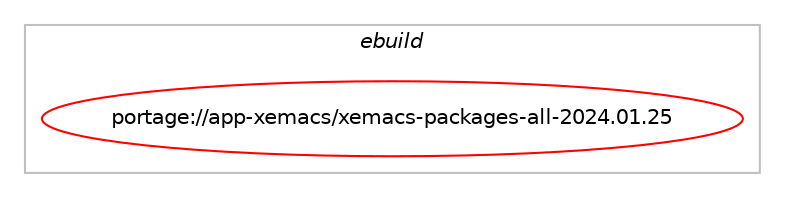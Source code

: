 digraph prolog {

# *************
# Graph options
# *************

newrank=true;
concentrate=true;
compound=true;
graph [rankdir=LR,fontname=Helvetica,fontsize=10,ranksep=1.5];#, ranksep=2.5, nodesep=0.2];
edge  [arrowhead=vee];
node  [fontname=Helvetica,fontsize=10];

# **********
# The ebuild
# **********

subgraph cluster_leftcol {
color=gray;
label=<<i>ebuild</i>>;
id [label="portage://app-xemacs/xemacs-packages-all-2024.01.25", color=red, width=4, href="../app-xemacs/xemacs-packages-all-2024.01.25.svg"];
}

# ****************
# The dependencies
# ****************

subgraph cluster_midcol {
color=gray;
label=<<i>dependencies</i>>;
subgraph cluster_compile {
fillcolor="#eeeeee";
style=filled;
label=<<i>compile</i>>;
}
subgraph cluster_compileandrun {
fillcolor="#eeeeee";
style=filled;
label=<<i>compile and run</i>>;
}
subgraph cluster_run {
fillcolor="#eeeeee";
style=filled;
label=<<i>run</i>>;
# *** BEGIN UNKNOWN DEPENDENCY TYPE (TODO) ***
# id -> equal(package_dependency(portage://app-xemacs/xemacs-packages-all-2024.01.25,run,no,app-xemacs,ada,greaterequal,[1.16,,,1.16],[],[]))
# *** END UNKNOWN DEPENDENCY TYPE (TODO) ***

# *** BEGIN UNKNOWN DEPENDENCY TYPE (TODO) ***
# id -> equal(package_dependency(portage://app-xemacs/xemacs-packages-all-2024.01.25,run,no,app-xemacs,apel,greaterequal,[1.36,,,1.36],[],[]))
# *** END UNKNOWN DEPENDENCY TYPE (TODO) ***

# *** BEGIN UNKNOWN DEPENDENCY TYPE (TODO) ***
# id -> equal(package_dependency(portage://app-xemacs/xemacs-packages-all-2024.01.25,run,no,app-xemacs,auctex,greaterequal,[1.58,,,1.58],[],[]))
# *** END UNKNOWN DEPENDENCY TYPE (TODO) ***

# *** BEGIN UNKNOWN DEPENDENCY TYPE (TODO) ***
# id -> equal(package_dependency(portage://app-xemacs/xemacs-packages-all-2024.01.25,run,no,app-xemacs,bbdb,greaterequal,[1.35,,,1.35],[],[]))
# *** END UNKNOWN DEPENDENCY TYPE (TODO) ***

# *** BEGIN UNKNOWN DEPENDENCY TYPE (TODO) ***
# id -> equal(package_dependency(portage://app-xemacs/xemacs-packages-all-2024.01.25,run,no,app-xemacs,build,greaterequal,[1.18,,,1.18],[],[]))
# *** END UNKNOWN DEPENDENCY TYPE (TODO) ***

# *** BEGIN UNKNOWN DEPENDENCY TYPE (TODO) ***
# id -> equal(package_dependency(portage://app-xemacs/xemacs-packages-all-2024.01.25,run,no,app-xemacs,c-support,greaterequal,[1.24,,,1.24],[],[]))
# *** END UNKNOWN DEPENDENCY TYPE (TODO) ***

# *** BEGIN UNKNOWN DEPENDENCY TYPE (TODO) ***
# id -> equal(package_dependency(portage://app-xemacs/xemacs-packages-all-2024.01.25,run,no,app-xemacs,calc,greaterequal,[1.28,,,1.28],[],[]))
# *** END UNKNOWN DEPENDENCY TYPE (TODO) ***

# *** BEGIN UNKNOWN DEPENDENCY TYPE (TODO) ***
# id -> equal(package_dependency(portage://app-xemacs/xemacs-packages-all-2024.01.25,run,no,app-xemacs,calendar,greaterequal,[1.42,,,1.42],[],[]))
# *** END UNKNOWN DEPENDENCY TYPE (TODO) ***

# *** BEGIN UNKNOWN DEPENDENCY TYPE (TODO) ***
# id -> equal(package_dependency(portage://app-xemacs/xemacs-packages-all-2024.01.25,run,no,app-xemacs,cc-mode,greaterequal,[1.99,,,1.99],[],[]))
# *** END UNKNOWN DEPENDENCY TYPE (TODO) ***

# *** BEGIN UNKNOWN DEPENDENCY TYPE (TODO) ***
# id -> equal(package_dependency(portage://app-xemacs/xemacs-packages-all-2024.01.25,run,no,app-xemacs,cedet-common,greaterequal,[1.03,,,1.03],[],[]))
# *** END UNKNOWN DEPENDENCY TYPE (TODO) ***

# *** BEGIN UNKNOWN DEPENDENCY TYPE (TODO) ***
# id -> equal(package_dependency(portage://app-xemacs/xemacs-packages-all-2024.01.25,run,no,app-xemacs,clearcase,greaterequal,[1.12,,,1.12],[],[]))
# *** END UNKNOWN DEPENDENCY TYPE (TODO) ***

# *** BEGIN UNKNOWN DEPENDENCY TYPE (TODO) ***
# id -> equal(package_dependency(portage://app-xemacs/xemacs-packages-all-2024.01.25,run,no,app-xemacs,cogre,greaterequal,[1.04,,,1.04],[],[]))
# *** END UNKNOWN DEPENDENCY TYPE (TODO) ***

# *** BEGIN UNKNOWN DEPENDENCY TYPE (TODO) ***
# id -> equal(package_dependency(portage://app-xemacs/xemacs-packages-all-2024.01.25,run,no,app-xemacs,cookie,greaterequal,[1.17,,,1.17],[],[]))
# *** END UNKNOWN DEPENDENCY TYPE (TODO) ***

# *** BEGIN UNKNOWN DEPENDENCY TYPE (TODO) ***
# id -> equal(package_dependency(portage://app-xemacs/xemacs-packages-all-2024.01.25,run,no,app-xemacs,crisp,greaterequal,[1.17,,,1.17],[],[]))
# *** END UNKNOWN DEPENDENCY TYPE (TODO) ***

# *** BEGIN UNKNOWN DEPENDENCY TYPE (TODO) ***
# id -> equal(package_dependency(portage://app-xemacs/xemacs-packages-all-2024.01.25,run,no,app-xemacs,debug,greaterequal,[1.21,,,1.21],[],[]))
# *** END UNKNOWN DEPENDENCY TYPE (TODO) ***

# *** BEGIN UNKNOWN DEPENDENCY TYPE (TODO) ***
# id -> equal(package_dependency(portage://app-xemacs/xemacs-packages-all-2024.01.25,run,no,app-xemacs,dictionary,greaterequal,[1.18,,,1.18],[],[]))
# *** END UNKNOWN DEPENDENCY TYPE (TODO) ***

# *** BEGIN UNKNOWN DEPENDENCY TYPE (TODO) ***
# id -> equal(package_dependency(portage://app-xemacs/xemacs-packages-all-2024.01.25,run,no,app-xemacs,dired,greaterequal,[1.22,,,1.22],[],[]))
# *** END UNKNOWN DEPENDENCY TYPE (TODO) ***

# *** BEGIN UNKNOWN DEPENDENCY TYPE (TODO) ***
# id -> equal(package_dependency(portage://app-xemacs/xemacs-packages-all-2024.01.25,run,no,app-xemacs,docbookide,greaterequal,[0.10,,,0.10],[],[]))
# *** END UNKNOWN DEPENDENCY TYPE (TODO) ***

# *** BEGIN UNKNOWN DEPENDENCY TYPE (TODO) ***
# id -> equal(package_dependency(portage://app-xemacs/xemacs-packages-all-2024.01.25,run,no,app-xemacs,easypg,greaterequal,[1.05,,,1.05],[],[]))
# *** END UNKNOWN DEPENDENCY TYPE (TODO) ***

# *** BEGIN UNKNOWN DEPENDENCY TYPE (TODO) ***
# id -> equal(package_dependency(portage://app-xemacs/xemacs-packages-all-2024.01.25,run,no,app-xemacs,ecb,greaterequal,[1.26,,,1.26],[],[]))
# *** END UNKNOWN DEPENDENCY TYPE (TODO) ***

# *** BEGIN UNKNOWN DEPENDENCY TYPE (TODO) ***
# id -> equal(package_dependency(portage://app-xemacs/xemacs-packages-all-2024.01.25,run,no,app-xemacs,ecrypto,greaterequal,[0.23,,,0.23],[],[]))
# *** END UNKNOWN DEPENDENCY TYPE (TODO) ***

# *** BEGIN UNKNOWN DEPENDENCY TYPE (TODO) ***
# id -> equal(package_dependency(portage://app-xemacs/xemacs-packages-all-2024.01.25,run,no,app-xemacs,ede,greaterequal,[1.07,,,1.07],[],[]))
# *** END UNKNOWN DEPENDENCY TYPE (TODO) ***

# *** BEGIN UNKNOWN DEPENDENCY TYPE (TODO) ***
# id -> equal(package_dependency(portage://app-xemacs/xemacs-packages-all-2024.01.25,run,no,app-xemacs,edebug,greaterequal,[1.24,,,1.24],[],[]))
# *** END UNKNOWN DEPENDENCY TYPE (TODO) ***

# *** BEGIN UNKNOWN DEPENDENCY TYPE (TODO) ***
# id -> equal(package_dependency(portage://app-xemacs/xemacs-packages-all-2024.01.25,run,no,app-xemacs,edict,greaterequal,[1.19,,,1.19],[],[]))
# *** END UNKNOWN DEPENDENCY TYPE (TODO) ***

# *** BEGIN UNKNOWN DEPENDENCY TYPE (TODO) ***
# id -> equal(package_dependency(portage://app-xemacs/xemacs-packages-all-2024.01.25,run,no,app-xemacs,ediff,greaterequal,[1.84,,,1.84],[],[]))
# *** END UNKNOWN DEPENDENCY TYPE (TODO) ***

# *** BEGIN UNKNOWN DEPENDENCY TYPE (TODO) ***
# id -> equal(package_dependency(portage://app-xemacs/xemacs-packages-all-2024.01.25,run,no,app-xemacs,edit-utils,greaterequal,[2.59,,,2.59],[],[]))
# *** END UNKNOWN DEPENDENCY TYPE (TODO) ***

# *** BEGIN UNKNOWN DEPENDENCY TYPE (TODO) ***
# id -> equal(package_dependency(portage://app-xemacs/xemacs-packages-all-2024.01.25,run,no,app-xemacs,edt,greaterequal,[1.16,,,1.16],[],[]))
# *** END UNKNOWN DEPENDENCY TYPE (TODO) ***

# *** BEGIN UNKNOWN DEPENDENCY TYPE (TODO) ***
# id -> equal(package_dependency(portage://app-xemacs/xemacs-packages-all-2024.01.25,run,no,app-xemacs,efs,greaterequal,[1.37,,,1.37],[],[]))
# *** END UNKNOWN DEPENDENCY TYPE (TODO) ***

# *** BEGIN UNKNOWN DEPENDENCY TYPE (TODO) ***
# id -> equal(package_dependency(portage://app-xemacs/xemacs-packages-all-2024.01.25,run,no,app-xemacs,egg-its,greaterequal,[1.29,,,1.29],[],[]))
# *** END UNKNOWN DEPENDENCY TYPE (TODO) ***

# *** BEGIN UNKNOWN DEPENDENCY TYPE (TODO) ***
# id -> equal(package_dependency(portage://app-xemacs/xemacs-packages-all-2024.01.25,run,no,app-xemacs,eieio,greaterequal,[1.10,,,1.10],[],[]))
# *** END UNKNOWN DEPENDENCY TYPE (TODO) ***

# *** BEGIN UNKNOWN DEPENDENCY TYPE (TODO) ***
# id -> equal(package_dependency(portage://app-xemacs/xemacs-packages-all-2024.01.25,run,no,app-xemacs,elib,greaterequal,[1.15,,,1.15],[],[]))
# *** END UNKNOWN DEPENDENCY TYPE (TODO) ***

# *** BEGIN UNKNOWN DEPENDENCY TYPE (TODO) ***
# id -> equal(package_dependency(portage://app-xemacs/xemacs-packages-all-2024.01.25,run,no,app-xemacs,emerge,greaterequal,[1.13,,,1.13],[],[]))
# *** END UNKNOWN DEPENDENCY TYPE (TODO) ***

# *** BEGIN UNKNOWN DEPENDENCY TYPE (TODO) ***
# id -> equal(package_dependency(portage://app-xemacs/xemacs-packages-all-2024.01.25,run,no,app-xemacs,erc,greaterequal,[0.26,,,0.26],[],[]))
# *** END UNKNOWN DEPENDENCY TYPE (TODO) ***

# *** BEGIN UNKNOWN DEPENDENCY TYPE (TODO) ***
# id -> equal(package_dependency(portage://app-xemacs/xemacs-packages-all-2024.01.25,run,no,app-xemacs,escreen,greaterequal,[1.03,,,1.03],[],[]))
# *** END UNKNOWN DEPENDENCY TYPE (TODO) ***

# *** BEGIN UNKNOWN DEPENDENCY TYPE (TODO) ***
# id -> equal(package_dependency(portage://app-xemacs/xemacs-packages-all-2024.01.25,run,no,app-xemacs,eshell,greaterequal,[1.21,,,1.21],[],[]))
# *** END UNKNOWN DEPENDENCY TYPE (TODO) ***

# *** BEGIN UNKNOWN DEPENDENCY TYPE (TODO) ***
# id -> equal(package_dependency(portage://app-xemacs/xemacs-packages-all-2024.01.25,run,no,app-xemacs,eudc,greaterequal,[1.44,,,1.44],[],[]))
# *** END UNKNOWN DEPENDENCY TYPE (TODO) ***

# *** BEGIN UNKNOWN DEPENDENCY TYPE (TODO) ***
# id -> equal(package_dependency(portage://app-xemacs/xemacs-packages-all-2024.01.25,run,no,app-xemacs,footnote,greaterequal,[1.18,,,1.18],[],[]))
# *** END UNKNOWN DEPENDENCY TYPE (TODO) ***

# *** BEGIN UNKNOWN DEPENDENCY TYPE (TODO) ***
# id -> equal(package_dependency(portage://app-xemacs/xemacs-packages-all-2024.01.25,run,no,app-xemacs,forms,greaterequal,[1.17,,,1.17],[],[]))
# *** END UNKNOWN DEPENDENCY TYPE (TODO) ***

# *** BEGIN UNKNOWN DEPENDENCY TYPE (TODO) ***
# id -> equal(package_dependency(portage://app-xemacs/xemacs-packages-all-2024.01.25,run,no,app-xemacs,fortran-modes,greaterequal,[1.07,,,1.07],[],[]))
# *** END UNKNOWN DEPENDENCY TYPE (TODO) ***

# *** BEGIN UNKNOWN DEPENDENCY TYPE (TODO) ***
# id -> equal(package_dependency(portage://app-xemacs/xemacs-packages-all-2024.01.25,run,no,app-xemacs,frame-icon,greaterequal,[1.13,,,1.13],[],[]))
# *** END UNKNOWN DEPENDENCY TYPE (TODO) ***

# *** BEGIN UNKNOWN DEPENDENCY TYPE (TODO) ***
# id -> equal(package_dependency(portage://app-xemacs/xemacs-packages-all-2024.01.25,run,no,app-xemacs,fsf-compat,greaterequal,[1.24,,,1.24],[],[]))
# *** END UNKNOWN DEPENDENCY TYPE (TODO) ***

# *** BEGIN UNKNOWN DEPENDENCY TYPE (TODO) ***
# id -> equal(package_dependency(portage://app-xemacs/xemacs-packages-all-2024.01.25,run,no,app-xemacs,games,greaterequal,[1.23,,,1.23],[],[]))
# *** END UNKNOWN DEPENDENCY TYPE (TODO) ***

# *** BEGIN UNKNOWN DEPENDENCY TYPE (TODO) ***
# id -> equal(package_dependency(portage://app-xemacs/xemacs-packages-all-2024.01.25,run,no,app-xemacs,general-docs,greaterequal,[1.11,,,1.11],[],[]))
# *** END UNKNOWN DEPENDENCY TYPE (TODO) ***

# *** BEGIN UNKNOWN DEPENDENCY TYPE (TODO) ***
# id -> equal(package_dependency(portage://app-xemacs/xemacs-packages-all-2024.01.25,run,no,app-xemacs,gnats,greaterequal,[1.19,,,1.19],[],[]))
# *** END UNKNOWN DEPENDENCY TYPE (TODO) ***

# *** BEGIN UNKNOWN DEPENDENCY TYPE (TODO) ***
# id -> equal(package_dependency(portage://app-xemacs/xemacs-packages-all-2024.01.25,run,no,app-xemacs,gnus,greaterequal,[2.07,,,2.07],[],[]))
# *** END UNKNOWN DEPENDENCY TYPE (TODO) ***

# *** BEGIN UNKNOWN DEPENDENCY TYPE (TODO) ***
# id -> equal(package_dependency(portage://app-xemacs/xemacs-packages-all-2024.01.25,run,no,app-xemacs,haskell-mode,greaterequal,[1.14,,,1.14],[],[]))
# *** END UNKNOWN DEPENDENCY TYPE (TODO) ***

# *** BEGIN UNKNOWN DEPENDENCY TYPE (TODO) ***
# id -> equal(package_dependency(portage://app-xemacs/xemacs-packages-all-2024.01.25,run,no,app-xemacs,hm-html-menus,greaterequal,[1.27,,,1.27],[],[]))
# *** END UNKNOWN DEPENDENCY TYPE (TODO) ***

# *** BEGIN UNKNOWN DEPENDENCY TYPE (TODO) ***
# id -> equal(package_dependency(portage://app-xemacs/xemacs-packages-all-2024.01.25,run,no,app-xemacs,hyperbole,greaterequal,[1.23,,,1.23],[],[]))
# *** END UNKNOWN DEPENDENCY TYPE (TODO) ***

# *** BEGIN UNKNOWN DEPENDENCY TYPE (TODO) ***
# id -> equal(package_dependency(portage://app-xemacs/xemacs-packages-all-2024.01.25,run,no,app-xemacs,ibuffer,greaterequal,[1.12,,,1.12],[],[]))
# *** END UNKNOWN DEPENDENCY TYPE (TODO) ***

# *** BEGIN UNKNOWN DEPENDENCY TYPE (TODO) ***
# id -> equal(package_dependency(portage://app-xemacs/xemacs-packages-all-2024.01.25,run,no,app-xemacs,idlwave,greaterequal,[1.34,,,1.34],[],[]))
# *** END UNKNOWN DEPENDENCY TYPE (TODO) ***

# *** BEGIN UNKNOWN DEPENDENCY TYPE (TODO) ***
# id -> equal(package_dependency(portage://app-xemacs/xemacs-packages-all-2024.01.25,run,no,app-xemacs,igrep,greaterequal,[1.18,,,1.18],[],[]))
# *** END UNKNOWN DEPENDENCY TYPE (TODO) ***

# *** BEGIN UNKNOWN DEPENDENCY TYPE (TODO) ***
# id -> equal(package_dependency(portage://app-xemacs/xemacs-packages-all-2024.01.25,run,no,app-xemacs,ilisp,greaterequal,[1.39,,,1.39],[],[]))
# *** END UNKNOWN DEPENDENCY TYPE (TODO) ***

# *** BEGIN UNKNOWN DEPENDENCY TYPE (TODO) ***
# id -> equal(package_dependency(portage://app-xemacs/xemacs-packages-all-2024.01.25,run,no,app-xemacs,jde,greaterequal,[1.54,,,1.54],[],[]))
# *** END UNKNOWN DEPENDENCY TYPE (TODO) ***

# *** BEGIN UNKNOWN DEPENDENCY TYPE (TODO) ***
# id -> equal(package_dependency(portage://app-xemacs/xemacs-packages-all-2024.01.25,run,no,app-xemacs,latin-euro-standards,greaterequal,[1.11,,,1.11],[],[]))
# *** END UNKNOWN DEPENDENCY TYPE (TODO) ***

# *** BEGIN UNKNOWN DEPENDENCY TYPE (TODO) ***
# id -> equal(package_dependency(portage://app-xemacs/xemacs-packages-all-2024.01.25,run,no,app-xemacs,latin-unity,greaterequal,[1.23,,,1.23],[],[]))
# *** END UNKNOWN DEPENDENCY TYPE (TODO) ***

# *** BEGIN UNKNOWN DEPENDENCY TYPE (TODO) ***
# id -> equal(package_dependency(portage://app-xemacs/xemacs-packages-all-2024.01.25,run,no,app-xemacs,leim,greaterequal,[1.39,,,1.39],[],[]))
# *** END UNKNOWN DEPENDENCY TYPE (TODO) ***

# *** BEGIN UNKNOWN DEPENDENCY TYPE (TODO) ***
# id -> equal(package_dependency(portage://app-xemacs/xemacs-packages-all-2024.01.25,run,no,app-xemacs,locale,greaterequal,[1.30,,,1.30],[],[]))
# *** END UNKNOWN DEPENDENCY TYPE (TODO) ***

# *** BEGIN UNKNOWN DEPENDENCY TYPE (TODO) ***
# id -> equal(package_dependency(portage://app-xemacs/xemacs-packages-all-2024.01.25,run,no,app-xemacs,lookup,greaterequal,[1.17,,,1.17],[],[]))
# *** END UNKNOWN DEPENDENCY TYPE (TODO) ***

# *** BEGIN UNKNOWN DEPENDENCY TYPE (TODO) ***
# id -> equal(package_dependency(portage://app-xemacs/xemacs-packages-all-2024.01.25,run,no,app-xemacs,mail-lib,greaterequal,[1.85,,,1.85],[],[]))
# *** END UNKNOWN DEPENDENCY TYPE (TODO) ***

# *** BEGIN UNKNOWN DEPENDENCY TYPE (TODO) ***
# id -> equal(package_dependency(portage://app-xemacs/xemacs-packages-all-2024.01.25,run,no,app-xemacs,mailcrypt,greaterequal,[2.16,,,2.16],[],[]))
# *** END UNKNOWN DEPENDENCY TYPE (TODO) ***

# *** BEGIN UNKNOWN DEPENDENCY TYPE (TODO) ***
# id -> equal(package_dependency(portage://app-xemacs/xemacs-packages-all-2024.01.25,run,no,app-xemacs,mew,greaterequal,[1.22,,,1.22],[],[]))
# *** END UNKNOWN DEPENDENCY TYPE (TODO) ***

# *** BEGIN UNKNOWN DEPENDENCY TYPE (TODO) ***
# id -> equal(package_dependency(portage://app-xemacs/xemacs-packages-all-2024.01.25,run,no,app-xemacs,mh-e,greaterequal,[1.35,,,1.35],[],[]))
# *** END UNKNOWN DEPENDENCY TYPE (TODO) ***

# *** BEGIN UNKNOWN DEPENDENCY TYPE (TODO) ***
# id -> equal(package_dependency(portage://app-xemacs/xemacs-packages-all-2024.01.25,run,no,app-xemacs,mine,greaterequal,[1.18,,,1.18],[],[]))
# *** END UNKNOWN DEPENDENCY TYPE (TODO) ***

# *** BEGIN UNKNOWN DEPENDENCY TYPE (TODO) ***
# id -> equal(package_dependency(portage://app-xemacs/xemacs-packages-all-2024.01.25,run,no,app-xemacs,misc-games,greaterequal,[1.25,,,1.25],[],[]))
# *** END UNKNOWN DEPENDENCY TYPE (TODO) ***

# *** BEGIN UNKNOWN DEPENDENCY TYPE (TODO) ***
# id -> equal(package_dependency(portage://app-xemacs/xemacs-packages-all-2024.01.25,run,no,app-xemacs,mmm-mode,greaterequal,[1.09,,,1.09],[],[]))
# *** END UNKNOWN DEPENDENCY TYPE (TODO) ***

# *** BEGIN UNKNOWN DEPENDENCY TYPE (TODO) ***
# id -> equal(package_dependency(portage://app-xemacs/xemacs-packages-all-2024.01.25,run,no,app-xemacs,mule-base,greaterequal,[1.60,,,1.60],[],[]))
# *** END UNKNOWN DEPENDENCY TYPE (TODO) ***

# *** BEGIN UNKNOWN DEPENDENCY TYPE (TODO) ***
# id -> equal(package_dependency(portage://app-xemacs/xemacs-packages-all-2024.01.25,run,no,app-xemacs,mule-ucs,greaterequal,[1.21,,,1.21],[],[]))
# *** END UNKNOWN DEPENDENCY TYPE (TODO) ***

# *** BEGIN UNKNOWN DEPENDENCY TYPE (TODO) ***
# id -> equal(package_dependency(portage://app-xemacs/xemacs-packages-all-2024.01.25,run,no,app-xemacs,net-utils,greaterequal,[1.61,,,1.61],[],[]))
# *** END UNKNOWN DEPENDENCY TYPE (TODO) ***

# *** BEGIN UNKNOWN DEPENDENCY TYPE (TODO) ***
# id -> equal(package_dependency(portage://app-xemacs/xemacs-packages-all-2024.01.25,run,no,app-xemacs,ocaml,greaterequal,[0.10,,,0.10],[],[]))
# *** END UNKNOWN DEPENDENCY TYPE (TODO) ***

# *** BEGIN UNKNOWN DEPENDENCY TYPE (TODO) ***
# id -> equal(package_dependency(portage://app-xemacs/xemacs-packages-all-2024.01.25,run,no,app-xemacs,oo-browser,greaterequal,[1.07,,,1.07],[],[]))
# *** END UNKNOWN DEPENDENCY TYPE (TODO) ***

# *** BEGIN UNKNOWN DEPENDENCY TYPE (TODO) ***
# id -> equal(package_dependency(portage://app-xemacs/xemacs-packages-all-2024.01.25,run,no,app-xemacs,os-utils,greaterequal,[1.44,,,1.44],[],[]))
# *** END UNKNOWN DEPENDENCY TYPE (TODO) ***

# *** BEGIN UNKNOWN DEPENDENCY TYPE (TODO) ***
# id -> equal(package_dependency(portage://app-xemacs/xemacs-packages-all-2024.01.25,run,no,app-xemacs,pc,greaterequal,[1.30,,,1.30],[],[]))
# *** END UNKNOWN DEPENDENCY TYPE (TODO) ***

# *** BEGIN UNKNOWN DEPENDENCY TYPE (TODO) ***
# id -> equal(package_dependency(portage://app-xemacs/xemacs-packages-all-2024.01.25,run,no,app-xemacs,pcl-cvs,greaterequal,[1.73,,,1.73],[],[]))
# *** END UNKNOWN DEPENDENCY TYPE (TODO) ***

# *** BEGIN UNKNOWN DEPENDENCY TYPE (TODO) ***
# id -> equal(package_dependency(portage://app-xemacs/xemacs-packages-all-2024.01.25,run,no,app-xemacs,pcomplete,greaterequal,[1.08,,,1.08],[],[]))
# *** END UNKNOWN DEPENDENCY TYPE (TODO) ***

# *** BEGIN UNKNOWN DEPENDENCY TYPE (TODO) ***
# id -> equal(package_dependency(portage://app-xemacs/xemacs-packages-all-2024.01.25,run,no,app-xemacs,perl-modes,greaterequal,[1.16,,,1.16],[],[]))
# *** END UNKNOWN DEPENDENCY TYPE (TODO) ***

# *** BEGIN UNKNOWN DEPENDENCY TYPE (TODO) ***
# id -> equal(package_dependency(portage://app-xemacs/xemacs-packages-all-2024.01.25,run,no,app-xemacs,pgg,greaterequal,[1.10,,,1.10],[],[]))
# *** END UNKNOWN DEPENDENCY TYPE (TODO) ***

# *** BEGIN UNKNOWN DEPENDENCY TYPE (TODO) ***
# id -> equal(package_dependency(portage://app-xemacs/xemacs-packages-all-2024.01.25,run,no,app-xemacs,prog-modes,greaterequal,[2.34,,,2.34],[],[]))
# *** END UNKNOWN DEPENDENCY TYPE (TODO) ***

# *** BEGIN UNKNOWN DEPENDENCY TYPE (TODO) ***
# id -> equal(package_dependency(portage://app-xemacs/xemacs-packages-all-2024.01.25,run,no,app-xemacs,ps-print,greaterequal,[1.14,,,1.14],[],[]))
# *** END UNKNOWN DEPENDENCY TYPE (TODO) ***

# *** BEGIN UNKNOWN DEPENDENCY TYPE (TODO) ***
# id -> equal(package_dependency(portage://app-xemacs/xemacs-packages-all-2024.01.25,run,no,app-xemacs,psgml,greaterequal,[1.50,,,1.50],[],[]))
# *** END UNKNOWN DEPENDENCY TYPE (TODO) ***

# *** BEGIN UNKNOWN DEPENDENCY TYPE (TODO) ***
# id -> equal(package_dependency(portage://app-xemacs/xemacs-packages-all-2024.01.25,run,no,app-xemacs,psgml-dtds,greaterequal,[1.06,,,1.06],[],[]))
# *** END UNKNOWN DEPENDENCY TYPE (TODO) ***

# *** BEGIN UNKNOWN DEPENDENCY TYPE (TODO) ***
# id -> equal(package_dependency(portage://app-xemacs/xemacs-packages-all-2024.01.25,run,no,app-xemacs,python-modes,greaterequal,[1.16,,,1.16],[],[]))
# *** END UNKNOWN DEPENDENCY TYPE (TODO) ***

# *** BEGIN UNKNOWN DEPENDENCY TYPE (TODO) ***
# id -> equal(package_dependency(portage://app-xemacs/xemacs-packages-all-2024.01.25,run,no,app-xemacs,re-builder,greaterequal,[1.07,,,1.07],[],[]))
# *** END UNKNOWN DEPENDENCY TYPE (TODO) ***

# *** BEGIN UNKNOWN DEPENDENCY TYPE (TODO) ***
# id -> equal(package_dependency(portage://app-xemacs/xemacs-packages-all-2024.01.25,run,no,app-xemacs,reftex,greaterequal,[1.36,,,1.36],[],[]))
# *** END UNKNOWN DEPENDENCY TYPE (TODO) ***

# *** BEGIN UNKNOWN DEPENDENCY TYPE (TODO) ***
# id -> equal(package_dependency(portage://app-xemacs/xemacs-packages-all-2024.01.25,run,no,app-xemacs,riece,greaterequal,[1.27,,,1.27],[],[]))
# *** END UNKNOWN DEPENDENCY TYPE (TODO) ***

# *** BEGIN UNKNOWN DEPENDENCY TYPE (TODO) ***
# id -> equal(package_dependency(portage://app-xemacs/xemacs-packages-all-2024.01.25,run,no,app-xemacs,rmail,greaterequal,[1.16,,,1.16],[],[]))
# *** END UNKNOWN DEPENDENCY TYPE (TODO) ***

# *** BEGIN UNKNOWN DEPENDENCY TYPE (TODO) ***
# id -> equal(package_dependency(portage://app-xemacs/xemacs-packages-all-2024.01.25,run,no,app-xemacs,ruby-modes,greaterequal,[1.07,,,1.07],[],[]))
# *** END UNKNOWN DEPENDENCY TYPE (TODO) ***

# *** BEGIN UNKNOWN DEPENDENCY TYPE (TODO) ***
# id -> equal(package_dependency(portage://app-xemacs/xemacs-packages-all-2024.01.25,run,no,app-xemacs,sasl,greaterequal,[1.18,,,1.18],[],[]))
# *** END UNKNOWN DEPENDENCY TYPE (TODO) ***

# *** BEGIN UNKNOWN DEPENDENCY TYPE (TODO) ***
# id -> equal(package_dependency(portage://app-xemacs/xemacs-packages-all-2024.01.25,run,no,app-xemacs,scheme,greaterequal,[1.22,,,1.22],[],[]))
# *** END UNKNOWN DEPENDENCY TYPE (TODO) ***

# *** BEGIN UNKNOWN DEPENDENCY TYPE (TODO) ***
# id -> equal(package_dependency(portage://app-xemacs/xemacs-packages-all-2024.01.25,run,no,app-xemacs,semantic,greaterequal,[1.23,,,1.23],[],[]))
# *** END UNKNOWN DEPENDENCY TYPE (TODO) ***

# *** BEGIN UNKNOWN DEPENDENCY TYPE (TODO) ***
# id -> equal(package_dependency(portage://app-xemacs/xemacs-packages-all-2024.01.25,run,no,app-xemacs,sgml,greaterequal,[1.13,,,1.13],[],[]))
# *** END UNKNOWN DEPENDENCY TYPE (TODO) ***

# *** BEGIN UNKNOWN DEPENDENCY TYPE (TODO) ***
# id -> equal(package_dependency(portage://app-xemacs/xemacs-packages-all-2024.01.25,run,no,app-xemacs,sh-script,greaterequal,[1.26,,,1.26],[],[]))
# *** END UNKNOWN DEPENDENCY TYPE (TODO) ***

# *** BEGIN UNKNOWN DEPENDENCY TYPE (TODO) ***
# id -> equal(package_dependency(portage://app-xemacs/xemacs-packages-all-2024.01.25,run,no,app-xemacs,sieve,greaterequal,[1.20,,,1.20],[],[]))
# *** END UNKNOWN DEPENDENCY TYPE (TODO) ***

# *** BEGIN UNKNOWN DEPENDENCY TYPE (TODO) ***
# id -> equal(package_dependency(portage://app-xemacs/xemacs-packages-all-2024.01.25,run,no,app-xemacs,skk,greaterequal,[1.27,,,1.27],[],[]))
# *** END UNKNOWN DEPENDENCY TYPE (TODO) ***

# *** BEGIN UNKNOWN DEPENDENCY TYPE (TODO) ***
# id -> equal(package_dependency(portage://app-xemacs/xemacs-packages-all-2024.01.25,run,no,app-xemacs,slider,greaterequal,[1.18,,,1.18],[],[]))
# *** END UNKNOWN DEPENDENCY TYPE (TODO) ***

# *** BEGIN UNKNOWN DEPENDENCY TYPE (TODO) ***
# id -> equal(package_dependency(portage://app-xemacs/xemacs-packages-all-2024.01.25,run,no,app-xemacs,sml-mode,greaterequal,[0.14,,,0.14],[],[]))
# *** END UNKNOWN DEPENDENCY TYPE (TODO) ***

# *** BEGIN UNKNOWN DEPENDENCY TYPE (TODO) ***
# id -> equal(package_dependency(portage://app-xemacs/xemacs-packages-all-2024.01.25,run,no,app-xemacs,sounds-au,greaterequal,[1.14,,,1.14],[],[]))
# *** END UNKNOWN DEPENDENCY TYPE (TODO) ***

# *** BEGIN UNKNOWN DEPENDENCY TYPE (TODO) ***
# id -> equal(package_dependency(portage://app-xemacs/xemacs-packages-all-2024.01.25,run,no,app-xemacs,sounds-wav,greaterequal,[1.14,,,1.14],[],[]))
# *** END UNKNOWN DEPENDENCY TYPE (TODO) ***

# *** BEGIN UNKNOWN DEPENDENCY TYPE (TODO) ***
# id -> equal(package_dependency(portage://app-xemacs/xemacs-packages-all-2024.01.25,run,no,app-xemacs,speedbar,greaterequal,[1.32,,,1.32],[],[]))
# *** END UNKNOWN DEPENDENCY TYPE (TODO) ***

# *** BEGIN UNKNOWN DEPENDENCY TYPE (TODO) ***
# id -> equal(package_dependency(portage://app-xemacs/xemacs-packages-all-2024.01.25,run,no,app-xemacs,strokes,greaterequal,[1.12,,,1.12],[],[]))
# *** END UNKNOWN DEPENDENCY TYPE (TODO) ***

# *** BEGIN UNKNOWN DEPENDENCY TYPE (TODO) ***
# id -> equal(package_dependency(portage://app-xemacs/xemacs-packages-all-2024.01.25,run,no,app-xemacs,sun,greaterequal,[1.19,,,1.19],[],[]))
# *** END UNKNOWN DEPENDENCY TYPE (TODO) ***

# *** BEGIN UNKNOWN DEPENDENCY TYPE (TODO) ***
# id -> equal(package_dependency(portage://app-xemacs/xemacs-packages-all-2024.01.25,run,no,app-xemacs,supercite,greaterequal,[1.23,,,1.23],[],[]))
# *** END UNKNOWN DEPENDENCY TYPE (TODO) ***

# *** BEGIN UNKNOWN DEPENDENCY TYPE (TODO) ***
# id -> equal(package_dependency(portage://app-xemacs/xemacs-packages-all-2024.01.25,run,no,app-xemacs,texinfo,greaterequal,[1.32,,,1.32],[],[]))
# *** END UNKNOWN DEPENDENCY TYPE (TODO) ***

# *** BEGIN UNKNOWN DEPENDENCY TYPE (TODO) ***
# id -> equal(package_dependency(portage://app-xemacs/xemacs-packages-all-2024.01.25,run,no,app-xemacs,text-modes,greaterequal,[2.06,,,2.06],[],[]))
# *** END UNKNOWN DEPENDENCY TYPE (TODO) ***

# *** BEGIN UNKNOWN DEPENDENCY TYPE (TODO) ***
# id -> equal(package_dependency(portage://app-xemacs/xemacs-packages-all-2024.01.25,run,no,app-xemacs,textools,greaterequal,[1.17,,,1.17],[],[]))
# *** END UNKNOWN DEPENDENCY TYPE (TODO) ***

# *** BEGIN UNKNOWN DEPENDENCY TYPE (TODO) ***
# id -> equal(package_dependency(portage://app-xemacs/xemacs-packages-all-2024.01.25,run,no,app-xemacs,time,greaterequal,[1.18,,,1.18],[],[]))
# *** END UNKNOWN DEPENDENCY TYPE (TODO) ***

# *** BEGIN UNKNOWN DEPENDENCY TYPE (TODO) ***
# id -> equal(package_dependency(portage://app-xemacs/xemacs-packages-all-2024.01.25,run,no,app-xemacs,tm,greaterequal,[1.42,,,1.42],[],[]))
# *** END UNKNOWN DEPENDENCY TYPE (TODO) ***

# *** BEGIN UNKNOWN DEPENDENCY TYPE (TODO) ***
# id -> equal(package_dependency(portage://app-xemacs/xemacs-packages-all-2024.01.25,run,no,app-xemacs,tooltalk,greaterequal,[1.17,,,1.17],[],[]))
# *** END UNKNOWN DEPENDENCY TYPE (TODO) ***

# *** BEGIN UNKNOWN DEPENDENCY TYPE (TODO) ***
# id -> equal(package_dependency(portage://app-xemacs/xemacs-packages-all-2024.01.25,run,no,app-xemacs,tpu,greaterequal,[1.16,,,1.16],[],[]))
# *** END UNKNOWN DEPENDENCY TYPE (TODO) ***

# *** BEGIN UNKNOWN DEPENDENCY TYPE (TODO) ***
# id -> equal(package_dependency(portage://app-xemacs/xemacs-packages-all-2024.01.25,run,no,app-xemacs,tramp,greaterequal,[1.58,,,1.58],[],[]))
# *** END UNKNOWN DEPENDENCY TYPE (TODO) ***

# *** BEGIN UNKNOWN DEPENDENCY TYPE (TODO) ***
# id -> equal(package_dependency(portage://app-xemacs/xemacs-packages-all-2024.01.25,run,no,app-xemacs,vc,greaterequal,[1.50,,,1.50],[],[]))
# *** END UNKNOWN DEPENDENCY TYPE (TODO) ***

# *** BEGIN UNKNOWN DEPENDENCY TYPE (TODO) ***
# id -> equal(package_dependency(portage://app-xemacs/xemacs-packages-all-2024.01.25,run,no,app-xemacs,vc-cc,greaterequal,[1.24,,,1.24],[],[]))
# *** END UNKNOWN DEPENDENCY TYPE (TODO) ***

# *** BEGIN UNKNOWN DEPENDENCY TYPE (TODO) ***
# id -> equal(package_dependency(portage://app-xemacs/xemacs-packages-all-2024.01.25,run,no,app-xemacs,vhdl,greaterequal,[1.24,,,1.24],[],[]))
# *** END UNKNOWN DEPENDENCY TYPE (TODO) ***

# *** BEGIN UNKNOWN DEPENDENCY TYPE (TODO) ***
# id -> equal(package_dependency(portage://app-xemacs/xemacs-packages-all-2024.01.25,run,no,app-xemacs,view-process,greaterequal,[1.15,,,1.15],[],[]))
# *** END UNKNOWN DEPENDENCY TYPE (TODO) ***

# *** BEGIN UNKNOWN DEPENDENCY TYPE (TODO) ***
# id -> equal(package_dependency(portage://app-xemacs/xemacs-packages-all-2024.01.25,run,no,app-xemacs,viper,greaterequal,[1.69,,,1.69],[],[]))
# *** END UNKNOWN DEPENDENCY TYPE (TODO) ***

# *** BEGIN UNKNOWN DEPENDENCY TYPE (TODO) ***
# id -> equal(package_dependency(portage://app-xemacs/xemacs-packages-all-2024.01.25,run,no,app-xemacs,vm,greaterequal,[8.12,,,8.12],[],[]))
# *** END UNKNOWN DEPENDENCY TYPE (TODO) ***

# *** BEGIN UNKNOWN DEPENDENCY TYPE (TODO) ***
# id -> equal(package_dependency(portage://app-xemacs/xemacs-packages-all-2024.01.25,run,no,app-xemacs,w3,greaterequal,[1.42,,,1.42],[],[]))
# *** END UNKNOWN DEPENDENCY TYPE (TODO) ***

# *** BEGIN UNKNOWN DEPENDENCY TYPE (TODO) ***
# id -> equal(package_dependency(portage://app-xemacs/xemacs-packages-all-2024.01.25,run,no,app-xemacs,x-symbol,greaterequal,[1.16,,,1.16],[],[]))
# *** END UNKNOWN DEPENDENCY TYPE (TODO) ***

# *** BEGIN UNKNOWN DEPENDENCY TYPE (TODO) ***
# id -> equal(package_dependency(portage://app-xemacs/xemacs-packages-all-2024.01.25,run,no,app-xemacs,xemacs-base,greaterequal,[2.47,,,2.47],[],[]))
# *** END UNKNOWN DEPENDENCY TYPE (TODO) ***

# *** BEGIN UNKNOWN DEPENDENCY TYPE (TODO) ***
# id -> equal(package_dependency(portage://app-xemacs/xemacs-packages-all-2024.01.25,run,no,app-xemacs,xemacs-devel,greaterequal,[1.84,,,1.84],[],[]))
# *** END UNKNOWN DEPENDENCY TYPE (TODO) ***

# *** BEGIN UNKNOWN DEPENDENCY TYPE (TODO) ***
# id -> equal(package_dependency(portage://app-xemacs/xemacs-packages-all-2024.01.25,run,no,app-xemacs,xemacs-eterm,greaterequal,[1.20,,,1.20],[],[]))
# *** END UNKNOWN DEPENDENCY TYPE (TODO) ***

# *** BEGIN UNKNOWN DEPENDENCY TYPE (TODO) ***
# id -> equal(package_dependency(portage://app-xemacs/xemacs-packages-all-2024.01.25,run,no,app-xemacs,xemacs-ispell,greaterequal,[1.37,,,1.37],[],[]))
# *** END UNKNOWN DEPENDENCY TYPE (TODO) ***

# *** BEGIN UNKNOWN DEPENDENCY TYPE (TODO) ***
# id -> equal(package_dependency(portage://app-xemacs/xemacs-packages-all-2024.01.25,run,no,app-xemacs,xetla,greaterequal,[1.04,,,1.04],[],[]))
# *** END UNKNOWN DEPENDENCY TYPE (TODO) ***

# *** BEGIN UNKNOWN DEPENDENCY TYPE (TODO) ***
# id -> equal(package_dependency(portage://app-xemacs/xemacs-packages-all-2024.01.25,run,no,app-xemacs,xlib,greaterequal,[1.16,,,1.16],[],[]))
# *** END UNKNOWN DEPENDENCY TYPE (TODO) ***

# *** BEGIN UNKNOWN DEPENDENCY TYPE (TODO) ***
# id -> equal(package_dependency(portage://app-xemacs/xemacs-packages-all-2024.01.25,run,no,app-xemacs,xslide,greaterequal,[1.11,,,1.11],[],[]))
# *** END UNKNOWN DEPENDENCY TYPE (TODO) ***

# *** BEGIN UNKNOWN DEPENDENCY TYPE (TODO) ***
# id -> equal(package_dependency(portage://app-xemacs/xemacs-packages-all-2024.01.25,run,no,app-xemacs,xslt-process,greaterequal,[1.14,,,1.14],[],[]))
# *** END UNKNOWN DEPENDENCY TYPE (TODO) ***

# *** BEGIN UNKNOWN DEPENDENCY TYPE (TODO) ***
# id -> equal(package_dependency(portage://app-xemacs/xemacs-packages-all-2024.01.25,run,no,app-xemacs,xwem,greaterequal,[1.27,,,1.27],[],[]))
# *** END UNKNOWN DEPENDENCY TYPE (TODO) ***

# *** BEGIN UNKNOWN DEPENDENCY TYPE (TODO) ***
# id -> equal(package_dependency(portage://app-xemacs/xemacs-packages-all-2024.01.25,run,no,app-xemacs,zenirc,greaterequal,[1.18,,,1.18],[],[]))
# *** END UNKNOWN DEPENDENCY TYPE (TODO) ***

}
}

# **************
# The candidates
# **************

subgraph cluster_choices {
rank=same;
color=gray;
label=<<i>candidates</i>>;

}

}
